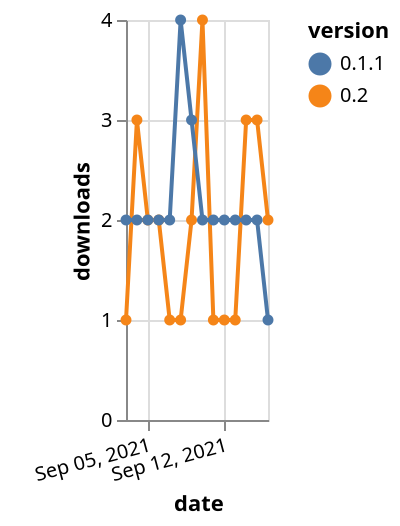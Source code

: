 {"$schema": "https://vega.github.io/schema/vega-lite/v5.json", "description": "A simple bar chart with embedded data.", "data": {"values": [{"date": "2021-09-03", "total": 749, "delta": 1, "version": "0.2"}, {"date": "2021-09-04", "total": 752, "delta": 3, "version": "0.2"}, {"date": "2021-09-05", "total": 754, "delta": 2, "version": "0.2"}, {"date": "2021-09-06", "total": 756, "delta": 2, "version": "0.2"}, {"date": "2021-09-07", "total": 757, "delta": 1, "version": "0.2"}, {"date": "2021-09-08", "total": 758, "delta": 1, "version": "0.2"}, {"date": "2021-09-09", "total": 760, "delta": 2, "version": "0.2"}, {"date": "2021-09-10", "total": 764, "delta": 4, "version": "0.2"}, {"date": "2021-09-11", "total": 765, "delta": 1, "version": "0.2"}, {"date": "2021-09-12", "total": 766, "delta": 1, "version": "0.2"}, {"date": "2021-09-13", "total": 767, "delta": 1, "version": "0.2"}, {"date": "2021-09-14", "total": 770, "delta": 3, "version": "0.2"}, {"date": "2021-09-15", "total": 773, "delta": 3, "version": "0.2"}, {"date": "2021-09-16", "total": 775, "delta": 2, "version": "0.2"}, {"date": "2021-09-03", "total": 3622, "delta": 2, "version": "0.1.1"}, {"date": "2021-09-04", "total": 3624, "delta": 2, "version": "0.1.1"}, {"date": "2021-09-05", "total": 3626, "delta": 2, "version": "0.1.1"}, {"date": "2021-09-06", "total": 3628, "delta": 2, "version": "0.1.1"}, {"date": "2021-09-07", "total": 3630, "delta": 2, "version": "0.1.1"}, {"date": "2021-09-08", "total": 3634, "delta": 4, "version": "0.1.1"}, {"date": "2021-09-09", "total": 3637, "delta": 3, "version": "0.1.1"}, {"date": "2021-09-10", "total": 3639, "delta": 2, "version": "0.1.1"}, {"date": "2021-09-11", "total": 3641, "delta": 2, "version": "0.1.1"}, {"date": "2021-09-12", "total": 3643, "delta": 2, "version": "0.1.1"}, {"date": "2021-09-13", "total": 3645, "delta": 2, "version": "0.1.1"}, {"date": "2021-09-14", "total": 3647, "delta": 2, "version": "0.1.1"}, {"date": "2021-09-15", "total": 3649, "delta": 2, "version": "0.1.1"}, {"date": "2021-09-16", "total": 3650, "delta": 1, "version": "0.1.1"}]}, "width": "container", "mark": {"type": "line", "point": {"filled": true}}, "encoding": {"x": {"field": "date", "type": "temporal", "timeUnit": "yearmonthdate", "title": "date", "axis": {"labelAngle": -15}}, "y": {"field": "delta", "type": "quantitative", "title": "downloads"}, "color": {"field": "version", "type": "nominal"}, "tooltip": {"field": "delta"}}}